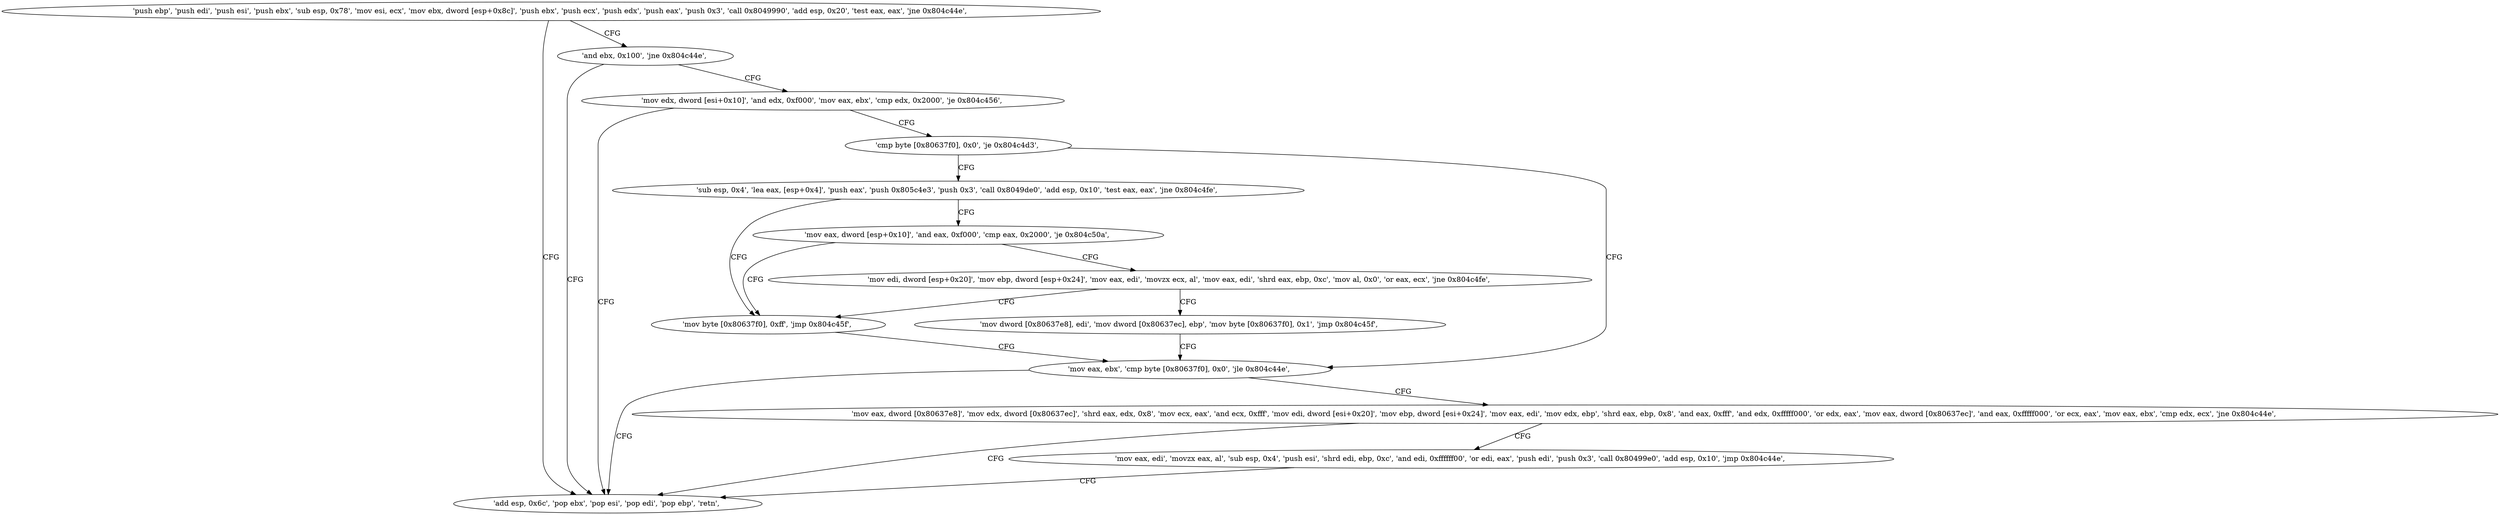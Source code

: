 digraph "func" {
"134530065" [label = "'push ebp', 'push edi', 'push esi', 'push ebx', 'sub esp, 0x78', 'mov esi, ecx', 'mov ebx, dword [esp+0x8c]', 'push ebx', 'push ecx', 'push edx', 'push eax', 'push 0x3', 'call 0x8049990', 'add esp, 0x20', 'test eax, eax', 'jne 0x804c44e', " ]
"134530126" [label = "'add esp, 0x6c', 'pop ebx', 'pop esi', 'pop edi', 'pop ebp', 'retn', " ]
"134530099" [label = "'and ebx, 0x100', 'jne 0x804c44e', " ]
"134530107" [label = "'mov edx, dword [esi+0x10]', 'and edx, 0xf000', 'mov eax, ebx', 'cmp edx, 0x2000', 'je 0x804c456', " ]
"134530134" [label = "'cmp byte [0x80637f0], 0x0', 'je 0x804c4d3', " ]
"134530259" [label = "'sub esp, 0x4', 'lea eax, [esp+0x4]', 'push eax', 'push 0x805c4e3', 'push 0x3', 'call 0x8049de0', 'add esp, 0x10', 'test eax, eax', 'jne 0x804c4fe', " ]
"134530143" [label = "'mov eax, ebx', 'cmp byte [0x80637f0], 0x0', 'jle 0x804c44e', " ]
"134530302" [label = "'mov byte [0x80637f0], 0xff', 'jmp 0x804c45f', " ]
"134530286" [label = "'mov eax, dword [esp+0x10]', 'and eax, 0xf000', 'cmp eax, 0x2000', 'je 0x804c50a', " ]
"134530154" [label = "'mov eax, dword [0x80637e8]', 'mov edx, dword [0x80637ec]', 'shrd eax, edx, 0x8', 'mov ecx, eax', 'and ecx, 0xfff', 'mov edi, dword [esi+0x20]', 'mov ebp, dword [esi+0x24]', 'mov eax, edi', 'mov edx, ebp', 'shrd eax, ebp, 0x8', 'and eax, 0xfff', 'and edx, 0xfffff000', 'or edx, eax', 'mov eax, dword [0x80637ec]', 'and eax, 0xfffff000', 'or ecx, eax', 'mov eax, ebx', 'cmp edx, ecx', 'jne 0x804c44e', " ]
"134530314" [label = "'mov edi, dword [esp+0x20]', 'mov ebp, dword [esp+0x24]', 'mov eax, edi', 'movzx ecx, al', 'mov eax, edi', 'shrd eax, ebp, 0xc', 'mov al, 0x0', 'or eax, ecx', 'jne 0x804c4fe', " ]
"134530222" [label = "'mov eax, edi', 'movzx eax, al', 'sub esp, 0x4', 'push esi', 'shrd edi, ebp, 0xc', 'and edi, 0xffffff00', 'or edi, eax', 'push edi', 'push 0x3', 'call 0x80499e0', 'add esp, 0x10', 'jmp 0x804c44e', " ]
"134530339" [label = "'mov dword [0x80637e8], edi', 'mov dword [0x80637ec], ebp', 'mov byte [0x80637f0], 0x1', 'jmp 0x804c45f', " ]
"134530065" -> "134530126" [ label = "CFG" ]
"134530065" -> "134530099" [ label = "CFG" ]
"134530099" -> "134530126" [ label = "CFG" ]
"134530099" -> "134530107" [ label = "CFG" ]
"134530107" -> "134530134" [ label = "CFG" ]
"134530107" -> "134530126" [ label = "CFG" ]
"134530134" -> "134530259" [ label = "CFG" ]
"134530134" -> "134530143" [ label = "CFG" ]
"134530259" -> "134530302" [ label = "CFG" ]
"134530259" -> "134530286" [ label = "CFG" ]
"134530143" -> "134530126" [ label = "CFG" ]
"134530143" -> "134530154" [ label = "CFG" ]
"134530302" -> "134530143" [ label = "CFG" ]
"134530286" -> "134530314" [ label = "CFG" ]
"134530286" -> "134530302" [ label = "CFG" ]
"134530154" -> "134530126" [ label = "CFG" ]
"134530154" -> "134530222" [ label = "CFG" ]
"134530314" -> "134530302" [ label = "CFG" ]
"134530314" -> "134530339" [ label = "CFG" ]
"134530222" -> "134530126" [ label = "CFG" ]
"134530339" -> "134530143" [ label = "CFG" ]
}
